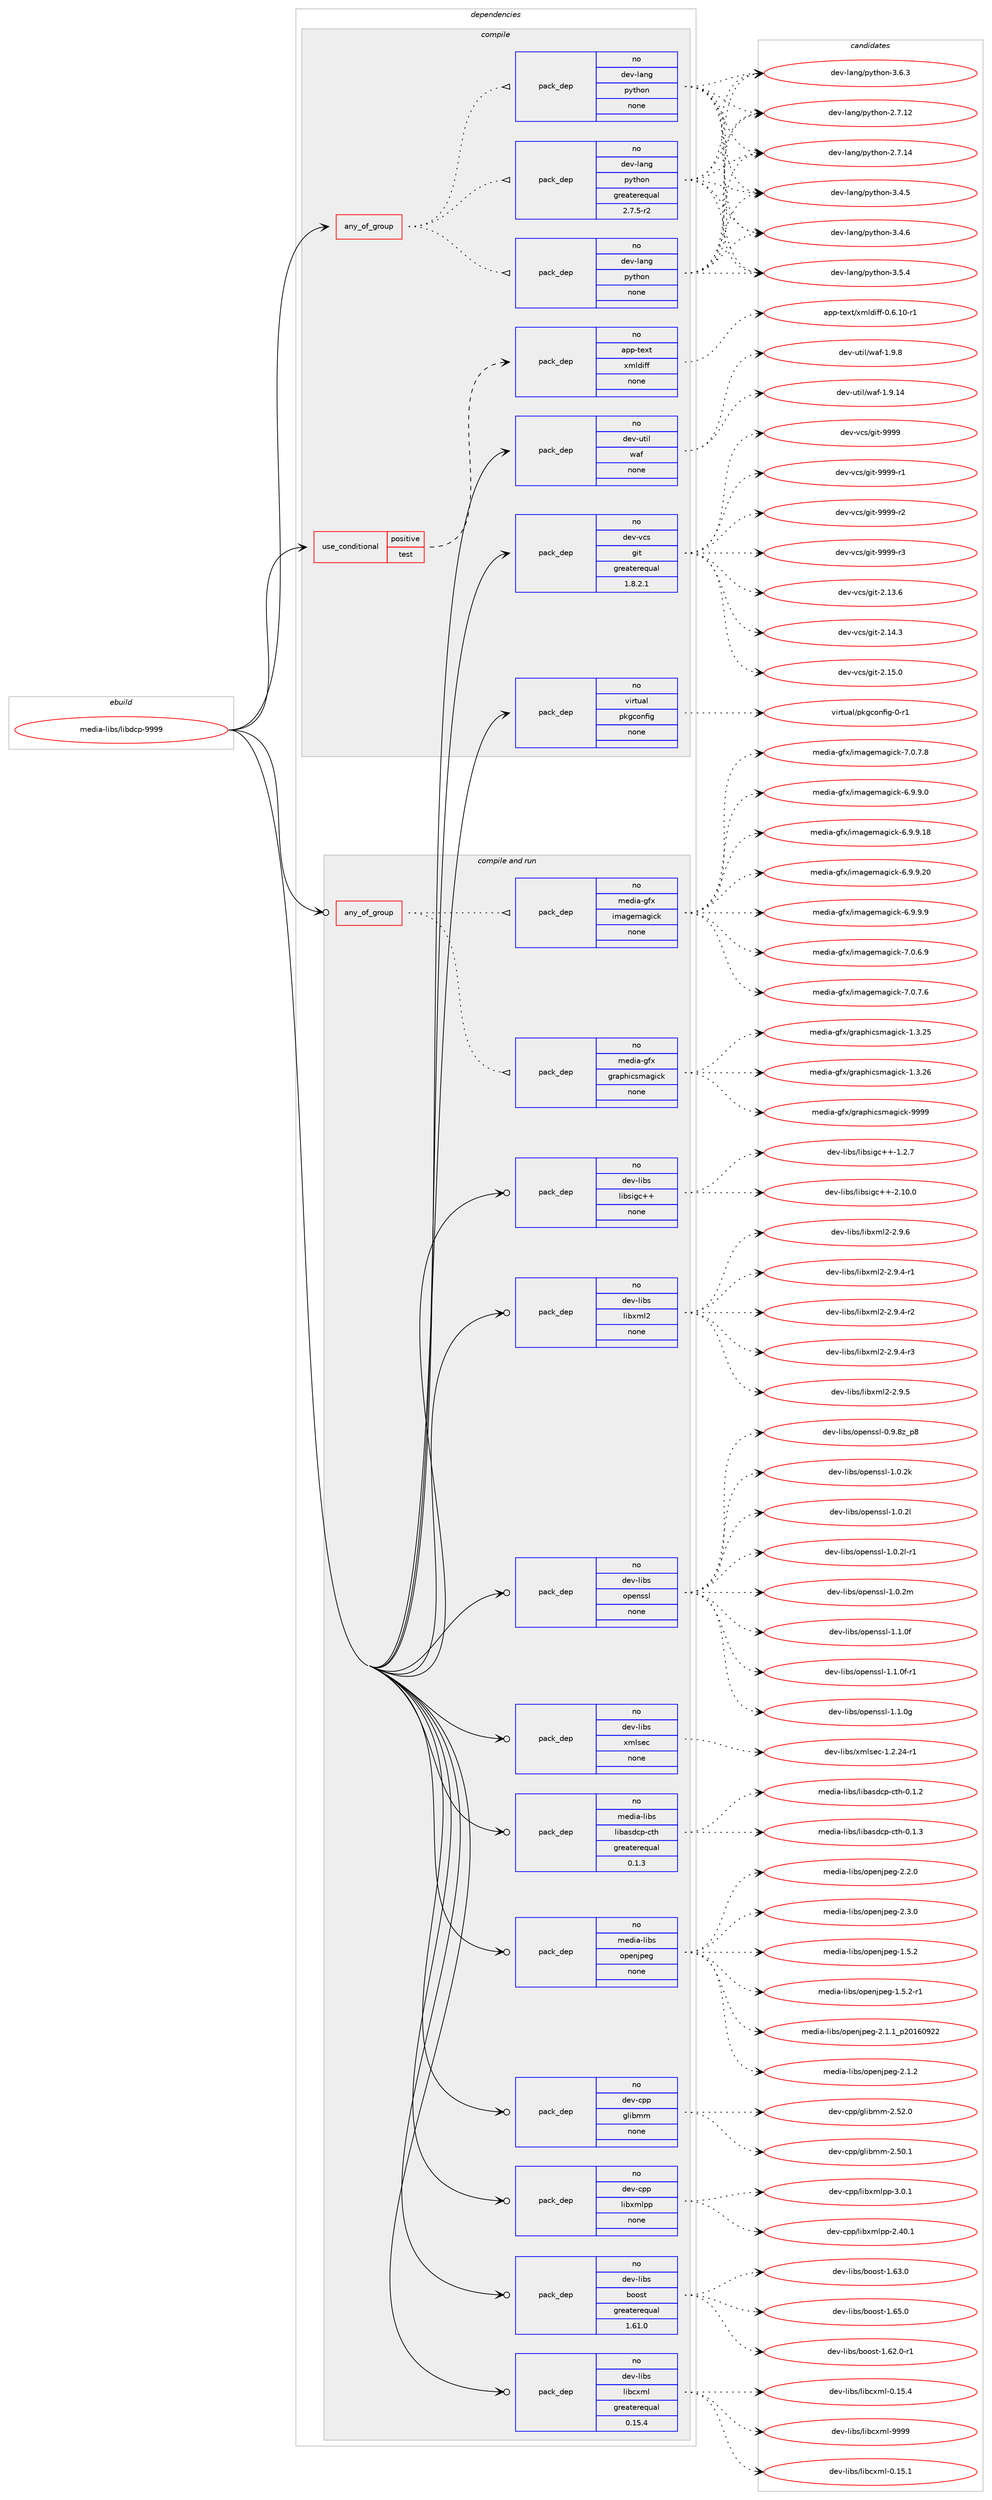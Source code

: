 digraph prolog {

# *************
# Graph options
# *************

newrank=true;
concentrate=true;
compound=true;
graph [rankdir=LR,fontname=Helvetica,fontsize=10,ranksep=1.5];#, ranksep=2.5, nodesep=0.2];
edge  [arrowhead=vee];
node  [fontname=Helvetica,fontsize=10];

# **********
# The ebuild
# **********

subgraph cluster_leftcol {
color=gray;
rank=same;
label=<<i>ebuild</i>>;
id [label="media-libs/libdcp-9999", color=red, width=4, href="../media-libs/libdcp-9999.svg"];
}

# ****************
# The dependencies
# ****************

subgraph cluster_midcol {
color=gray;
label=<<i>dependencies</i>>;
subgraph cluster_compile {
fillcolor="#eeeeee";
style=filled;
label=<<i>compile</i>>;
subgraph any5483 {
dependency363155 [label=<<TABLE BORDER="0" CELLBORDER="1" CELLSPACING="0" CELLPADDING="4"><TR><TD CELLPADDING="10">any_of_group</TD></TR></TABLE>>, shape=none, color=red];subgraph pack267943 {
dependency363156 [label=<<TABLE BORDER="0" CELLBORDER="1" CELLSPACING="0" CELLPADDING="4" WIDTH="220"><TR><TD ROWSPAN="6" CELLPADDING="30">pack_dep</TD></TR><TR><TD WIDTH="110">no</TD></TR><TR><TD>dev-lang</TD></TR><TR><TD>python</TD></TR><TR><TD>none</TD></TR><TR><TD></TD></TR></TABLE>>, shape=none, color=blue];
}
dependency363155:e -> dependency363156:w [weight=20,style="dotted",arrowhead="oinv"];
subgraph pack267944 {
dependency363157 [label=<<TABLE BORDER="0" CELLBORDER="1" CELLSPACING="0" CELLPADDING="4" WIDTH="220"><TR><TD ROWSPAN="6" CELLPADDING="30">pack_dep</TD></TR><TR><TD WIDTH="110">no</TD></TR><TR><TD>dev-lang</TD></TR><TR><TD>python</TD></TR><TR><TD>none</TD></TR><TR><TD></TD></TR></TABLE>>, shape=none, color=blue];
}
dependency363155:e -> dependency363157:w [weight=20,style="dotted",arrowhead="oinv"];
subgraph pack267945 {
dependency363158 [label=<<TABLE BORDER="0" CELLBORDER="1" CELLSPACING="0" CELLPADDING="4" WIDTH="220"><TR><TD ROWSPAN="6" CELLPADDING="30">pack_dep</TD></TR><TR><TD WIDTH="110">no</TD></TR><TR><TD>dev-lang</TD></TR><TR><TD>python</TD></TR><TR><TD>greaterequal</TD></TR><TR><TD>2.7.5-r2</TD></TR></TABLE>>, shape=none, color=blue];
}
dependency363155:e -> dependency363158:w [weight=20,style="dotted",arrowhead="oinv"];
}
id:e -> dependency363155:w [weight=20,style="solid",arrowhead="vee"];
subgraph cond89591 {
dependency363159 [label=<<TABLE BORDER="0" CELLBORDER="1" CELLSPACING="0" CELLPADDING="4"><TR><TD ROWSPAN="3" CELLPADDING="10">use_conditional</TD></TR><TR><TD>positive</TD></TR><TR><TD>test</TD></TR></TABLE>>, shape=none, color=red];
subgraph pack267946 {
dependency363160 [label=<<TABLE BORDER="0" CELLBORDER="1" CELLSPACING="0" CELLPADDING="4" WIDTH="220"><TR><TD ROWSPAN="6" CELLPADDING="30">pack_dep</TD></TR><TR><TD WIDTH="110">no</TD></TR><TR><TD>app-text</TD></TR><TR><TD>xmldiff</TD></TR><TR><TD>none</TD></TR><TR><TD></TD></TR></TABLE>>, shape=none, color=blue];
}
dependency363159:e -> dependency363160:w [weight=20,style="dashed",arrowhead="vee"];
}
id:e -> dependency363159:w [weight=20,style="solid",arrowhead="vee"];
subgraph pack267947 {
dependency363161 [label=<<TABLE BORDER="0" CELLBORDER="1" CELLSPACING="0" CELLPADDING="4" WIDTH="220"><TR><TD ROWSPAN="6" CELLPADDING="30">pack_dep</TD></TR><TR><TD WIDTH="110">no</TD></TR><TR><TD>dev-util</TD></TR><TR><TD>waf</TD></TR><TR><TD>none</TD></TR><TR><TD></TD></TR></TABLE>>, shape=none, color=blue];
}
id:e -> dependency363161:w [weight=20,style="solid",arrowhead="vee"];
subgraph pack267948 {
dependency363162 [label=<<TABLE BORDER="0" CELLBORDER="1" CELLSPACING="0" CELLPADDING="4" WIDTH="220"><TR><TD ROWSPAN="6" CELLPADDING="30">pack_dep</TD></TR><TR><TD WIDTH="110">no</TD></TR><TR><TD>dev-vcs</TD></TR><TR><TD>git</TD></TR><TR><TD>greaterequal</TD></TR><TR><TD>1.8.2.1</TD></TR></TABLE>>, shape=none, color=blue];
}
id:e -> dependency363162:w [weight=20,style="solid",arrowhead="vee"];
subgraph pack267949 {
dependency363163 [label=<<TABLE BORDER="0" CELLBORDER="1" CELLSPACING="0" CELLPADDING="4" WIDTH="220"><TR><TD ROWSPAN="6" CELLPADDING="30">pack_dep</TD></TR><TR><TD WIDTH="110">no</TD></TR><TR><TD>virtual</TD></TR><TR><TD>pkgconfig</TD></TR><TR><TD>none</TD></TR><TR><TD></TD></TR></TABLE>>, shape=none, color=blue];
}
id:e -> dependency363163:w [weight=20,style="solid",arrowhead="vee"];
}
subgraph cluster_compileandrun {
fillcolor="#eeeeee";
style=filled;
label=<<i>compile and run</i>>;
subgraph any5484 {
dependency363164 [label=<<TABLE BORDER="0" CELLBORDER="1" CELLSPACING="0" CELLPADDING="4"><TR><TD CELLPADDING="10">any_of_group</TD></TR></TABLE>>, shape=none, color=red];subgraph pack267950 {
dependency363165 [label=<<TABLE BORDER="0" CELLBORDER="1" CELLSPACING="0" CELLPADDING="4" WIDTH="220"><TR><TD ROWSPAN="6" CELLPADDING="30">pack_dep</TD></TR><TR><TD WIDTH="110">no</TD></TR><TR><TD>media-gfx</TD></TR><TR><TD>graphicsmagick</TD></TR><TR><TD>none</TD></TR><TR><TD></TD></TR></TABLE>>, shape=none, color=blue];
}
dependency363164:e -> dependency363165:w [weight=20,style="dotted",arrowhead="oinv"];
subgraph pack267951 {
dependency363166 [label=<<TABLE BORDER="0" CELLBORDER="1" CELLSPACING="0" CELLPADDING="4" WIDTH="220"><TR><TD ROWSPAN="6" CELLPADDING="30">pack_dep</TD></TR><TR><TD WIDTH="110">no</TD></TR><TR><TD>media-gfx</TD></TR><TR><TD>imagemagick</TD></TR><TR><TD>none</TD></TR><TR><TD></TD></TR></TABLE>>, shape=none, color=blue];
}
dependency363164:e -> dependency363166:w [weight=20,style="dotted",arrowhead="oinv"];
}
id:e -> dependency363164:w [weight=20,style="solid",arrowhead="odotvee"];
subgraph pack267952 {
dependency363167 [label=<<TABLE BORDER="0" CELLBORDER="1" CELLSPACING="0" CELLPADDING="4" WIDTH="220"><TR><TD ROWSPAN="6" CELLPADDING="30">pack_dep</TD></TR><TR><TD WIDTH="110">no</TD></TR><TR><TD>dev-cpp</TD></TR><TR><TD>glibmm</TD></TR><TR><TD>none</TD></TR><TR><TD></TD></TR></TABLE>>, shape=none, color=blue];
}
id:e -> dependency363167:w [weight=20,style="solid",arrowhead="odotvee"];
subgraph pack267953 {
dependency363168 [label=<<TABLE BORDER="0" CELLBORDER="1" CELLSPACING="0" CELLPADDING="4" WIDTH="220"><TR><TD ROWSPAN="6" CELLPADDING="30">pack_dep</TD></TR><TR><TD WIDTH="110">no</TD></TR><TR><TD>dev-cpp</TD></TR><TR><TD>libxmlpp</TD></TR><TR><TD>none</TD></TR><TR><TD></TD></TR></TABLE>>, shape=none, color=blue];
}
id:e -> dependency363168:w [weight=20,style="solid",arrowhead="odotvee"];
subgraph pack267954 {
dependency363169 [label=<<TABLE BORDER="0" CELLBORDER="1" CELLSPACING="0" CELLPADDING="4" WIDTH="220"><TR><TD ROWSPAN="6" CELLPADDING="30">pack_dep</TD></TR><TR><TD WIDTH="110">no</TD></TR><TR><TD>dev-libs</TD></TR><TR><TD>boost</TD></TR><TR><TD>greaterequal</TD></TR><TR><TD>1.61.0</TD></TR></TABLE>>, shape=none, color=blue];
}
id:e -> dependency363169:w [weight=20,style="solid",arrowhead="odotvee"];
subgraph pack267955 {
dependency363170 [label=<<TABLE BORDER="0" CELLBORDER="1" CELLSPACING="0" CELLPADDING="4" WIDTH="220"><TR><TD ROWSPAN="6" CELLPADDING="30">pack_dep</TD></TR><TR><TD WIDTH="110">no</TD></TR><TR><TD>dev-libs</TD></TR><TR><TD>libcxml</TD></TR><TR><TD>greaterequal</TD></TR><TR><TD>0.15.4</TD></TR></TABLE>>, shape=none, color=blue];
}
id:e -> dependency363170:w [weight=20,style="solid",arrowhead="odotvee"];
subgraph pack267956 {
dependency363171 [label=<<TABLE BORDER="0" CELLBORDER="1" CELLSPACING="0" CELLPADDING="4" WIDTH="220"><TR><TD ROWSPAN="6" CELLPADDING="30">pack_dep</TD></TR><TR><TD WIDTH="110">no</TD></TR><TR><TD>dev-libs</TD></TR><TR><TD>libsigc++</TD></TR><TR><TD>none</TD></TR><TR><TD></TD></TR></TABLE>>, shape=none, color=blue];
}
id:e -> dependency363171:w [weight=20,style="solid",arrowhead="odotvee"];
subgraph pack267957 {
dependency363172 [label=<<TABLE BORDER="0" CELLBORDER="1" CELLSPACING="0" CELLPADDING="4" WIDTH="220"><TR><TD ROWSPAN="6" CELLPADDING="30">pack_dep</TD></TR><TR><TD WIDTH="110">no</TD></TR><TR><TD>dev-libs</TD></TR><TR><TD>libxml2</TD></TR><TR><TD>none</TD></TR><TR><TD></TD></TR></TABLE>>, shape=none, color=blue];
}
id:e -> dependency363172:w [weight=20,style="solid",arrowhead="odotvee"];
subgraph pack267958 {
dependency363173 [label=<<TABLE BORDER="0" CELLBORDER="1" CELLSPACING="0" CELLPADDING="4" WIDTH="220"><TR><TD ROWSPAN="6" CELLPADDING="30">pack_dep</TD></TR><TR><TD WIDTH="110">no</TD></TR><TR><TD>dev-libs</TD></TR><TR><TD>openssl</TD></TR><TR><TD>none</TD></TR><TR><TD></TD></TR></TABLE>>, shape=none, color=blue];
}
id:e -> dependency363173:w [weight=20,style="solid",arrowhead="odotvee"];
subgraph pack267959 {
dependency363174 [label=<<TABLE BORDER="0" CELLBORDER="1" CELLSPACING="0" CELLPADDING="4" WIDTH="220"><TR><TD ROWSPAN="6" CELLPADDING="30">pack_dep</TD></TR><TR><TD WIDTH="110">no</TD></TR><TR><TD>dev-libs</TD></TR><TR><TD>xmlsec</TD></TR><TR><TD>none</TD></TR><TR><TD></TD></TR></TABLE>>, shape=none, color=blue];
}
id:e -> dependency363174:w [weight=20,style="solid",arrowhead="odotvee"];
subgraph pack267960 {
dependency363175 [label=<<TABLE BORDER="0" CELLBORDER="1" CELLSPACING="0" CELLPADDING="4" WIDTH="220"><TR><TD ROWSPAN="6" CELLPADDING="30">pack_dep</TD></TR><TR><TD WIDTH="110">no</TD></TR><TR><TD>media-libs</TD></TR><TR><TD>libasdcp-cth</TD></TR><TR><TD>greaterequal</TD></TR><TR><TD>0.1.3</TD></TR></TABLE>>, shape=none, color=blue];
}
id:e -> dependency363175:w [weight=20,style="solid",arrowhead="odotvee"];
subgraph pack267961 {
dependency363176 [label=<<TABLE BORDER="0" CELLBORDER="1" CELLSPACING="0" CELLPADDING="4" WIDTH="220"><TR><TD ROWSPAN="6" CELLPADDING="30">pack_dep</TD></TR><TR><TD WIDTH="110">no</TD></TR><TR><TD>media-libs</TD></TR><TR><TD>openjpeg</TD></TR><TR><TD>none</TD></TR><TR><TD></TD></TR></TABLE>>, shape=none, color=blue];
}
id:e -> dependency363176:w [weight=20,style="solid",arrowhead="odotvee"];
}
subgraph cluster_run {
fillcolor="#eeeeee";
style=filled;
label=<<i>run</i>>;
}
}

# **************
# The candidates
# **************

subgraph cluster_choices {
rank=same;
color=gray;
label=<<i>candidates</i>>;

subgraph choice267943 {
color=black;
nodesep=1;
choice10010111845108971101034711212111610411111045504655464950 [label="dev-lang/python-2.7.12", color=red, width=4,href="../dev-lang/python-2.7.12.svg"];
choice10010111845108971101034711212111610411111045504655464952 [label="dev-lang/python-2.7.14", color=red, width=4,href="../dev-lang/python-2.7.14.svg"];
choice100101118451089711010347112121116104111110455146524653 [label="dev-lang/python-3.4.5", color=red, width=4,href="../dev-lang/python-3.4.5.svg"];
choice100101118451089711010347112121116104111110455146524654 [label="dev-lang/python-3.4.6", color=red, width=4,href="../dev-lang/python-3.4.6.svg"];
choice100101118451089711010347112121116104111110455146534652 [label="dev-lang/python-3.5.4", color=red, width=4,href="../dev-lang/python-3.5.4.svg"];
choice100101118451089711010347112121116104111110455146544651 [label="dev-lang/python-3.6.3", color=red, width=4,href="../dev-lang/python-3.6.3.svg"];
dependency363156:e -> choice10010111845108971101034711212111610411111045504655464950:w [style=dotted,weight="100"];
dependency363156:e -> choice10010111845108971101034711212111610411111045504655464952:w [style=dotted,weight="100"];
dependency363156:e -> choice100101118451089711010347112121116104111110455146524653:w [style=dotted,weight="100"];
dependency363156:e -> choice100101118451089711010347112121116104111110455146524654:w [style=dotted,weight="100"];
dependency363156:e -> choice100101118451089711010347112121116104111110455146534652:w [style=dotted,weight="100"];
dependency363156:e -> choice100101118451089711010347112121116104111110455146544651:w [style=dotted,weight="100"];
}
subgraph choice267944 {
color=black;
nodesep=1;
choice10010111845108971101034711212111610411111045504655464950 [label="dev-lang/python-2.7.12", color=red, width=4,href="../dev-lang/python-2.7.12.svg"];
choice10010111845108971101034711212111610411111045504655464952 [label="dev-lang/python-2.7.14", color=red, width=4,href="../dev-lang/python-2.7.14.svg"];
choice100101118451089711010347112121116104111110455146524653 [label="dev-lang/python-3.4.5", color=red, width=4,href="../dev-lang/python-3.4.5.svg"];
choice100101118451089711010347112121116104111110455146524654 [label="dev-lang/python-3.4.6", color=red, width=4,href="../dev-lang/python-3.4.6.svg"];
choice100101118451089711010347112121116104111110455146534652 [label="dev-lang/python-3.5.4", color=red, width=4,href="../dev-lang/python-3.5.4.svg"];
choice100101118451089711010347112121116104111110455146544651 [label="dev-lang/python-3.6.3", color=red, width=4,href="../dev-lang/python-3.6.3.svg"];
dependency363157:e -> choice10010111845108971101034711212111610411111045504655464950:w [style=dotted,weight="100"];
dependency363157:e -> choice10010111845108971101034711212111610411111045504655464952:w [style=dotted,weight="100"];
dependency363157:e -> choice100101118451089711010347112121116104111110455146524653:w [style=dotted,weight="100"];
dependency363157:e -> choice100101118451089711010347112121116104111110455146524654:w [style=dotted,weight="100"];
dependency363157:e -> choice100101118451089711010347112121116104111110455146534652:w [style=dotted,weight="100"];
dependency363157:e -> choice100101118451089711010347112121116104111110455146544651:w [style=dotted,weight="100"];
}
subgraph choice267945 {
color=black;
nodesep=1;
choice10010111845108971101034711212111610411111045504655464950 [label="dev-lang/python-2.7.12", color=red, width=4,href="../dev-lang/python-2.7.12.svg"];
choice10010111845108971101034711212111610411111045504655464952 [label="dev-lang/python-2.7.14", color=red, width=4,href="../dev-lang/python-2.7.14.svg"];
choice100101118451089711010347112121116104111110455146524653 [label="dev-lang/python-3.4.5", color=red, width=4,href="../dev-lang/python-3.4.5.svg"];
choice100101118451089711010347112121116104111110455146524654 [label="dev-lang/python-3.4.6", color=red, width=4,href="../dev-lang/python-3.4.6.svg"];
choice100101118451089711010347112121116104111110455146534652 [label="dev-lang/python-3.5.4", color=red, width=4,href="../dev-lang/python-3.5.4.svg"];
choice100101118451089711010347112121116104111110455146544651 [label="dev-lang/python-3.6.3", color=red, width=4,href="../dev-lang/python-3.6.3.svg"];
dependency363158:e -> choice10010111845108971101034711212111610411111045504655464950:w [style=dotted,weight="100"];
dependency363158:e -> choice10010111845108971101034711212111610411111045504655464952:w [style=dotted,weight="100"];
dependency363158:e -> choice100101118451089711010347112121116104111110455146524653:w [style=dotted,weight="100"];
dependency363158:e -> choice100101118451089711010347112121116104111110455146524654:w [style=dotted,weight="100"];
dependency363158:e -> choice100101118451089711010347112121116104111110455146534652:w [style=dotted,weight="100"];
dependency363158:e -> choice100101118451089711010347112121116104111110455146544651:w [style=dotted,weight="100"];
}
subgraph choice267946 {
color=black;
nodesep=1;
choice971121124511610112011647120109108100105102102454846544649484511449 [label="app-text/xmldiff-0.6.10-r1", color=red, width=4,href="../app-text/xmldiff-0.6.10-r1.svg"];
dependency363160:e -> choice971121124511610112011647120109108100105102102454846544649484511449:w [style=dotted,weight="100"];
}
subgraph choice267947 {
color=black;
nodesep=1;
choice10010111845117116105108471199710245494657464952 [label="dev-util/waf-1.9.14", color=red, width=4,href="../dev-util/waf-1.9.14.svg"];
choice100101118451171161051084711997102454946574656 [label="dev-util/waf-1.9.8", color=red, width=4,href="../dev-util/waf-1.9.8.svg"];
dependency363161:e -> choice10010111845117116105108471199710245494657464952:w [style=dotted,weight="100"];
dependency363161:e -> choice100101118451171161051084711997102454946574656:w [style=dotted,weight="100"];
}
subgraph choice267948 {
color=black;
nodesep=1;
choice10010111845118991154710310511645504649514654 [label="dev-vcs/git-2.13.6", color=red, width=4,href="../dev-vcs/git-2.13.6.svg"];
choice10010111845118991154710310511645504649524651 [label="dev-vcs/git-2.14.3", color=red, width=4,href="../dev-vcs/git-2.14.3.svg"];
choice10010111845118991154710310511645504649534648 [label="dev-vcs/git-2.15.0", color=red, width=4,href="../dev-vcs/git-2.15.0.svg"];
choice1001011184511899115471031051164557575757 [label="dev-vcs/git-9999", color=red, width=4,href="../dev-vcs/git-9999.svg"];
choice10010111845118991154710310511645575757574511449 [label="dev-vcs/git-9999-r1", color=red, width=4,href="../dev-vcs/git-9999-r1.svg"];
choice10010111845118991154710310511645575757574511450 [label="dev-vcs/git-9999-r2", color=red, width=4,href="../dev-vcs/git-9999-r2.svg"];
choice10010111845118991154710310511645575757574511451 [label="dev-vcs/git-9999-r3", color=red, width=4,href="../dev-vcs/git-9999-r3.svg"];
dependency363162:e -> choice10010111845118991154710310511645504649514654:w [style=dotted,weight="100"];
dependency363162:e -> choice10010111845118991154710310511645504649524651:w [style=dotted,weight="100"];
dependency363162:e -> choice10010111845118991154710310511645504649534648:w [style=dotted,weight="100"];
dependency363162:e -> choice1001011184511899115471031051164557575757:w [style=dotted,weight="100"];
dependency363162:e -> choice10010111845118991154710310511645575757574511449:w [style=dotted,weight="100"];
dependency363162:e -> choice10010111845118991154710310511645575757574511450:w [style=dotted,weight="100"];
dependency363162:e -> choice10010111845118991154710310511645575757574511451:w [style=dotted,weight="100"];
}
subgraph choice267949 {
color=black;
nodesep=1;
choice11810511411611797108471121071039911111010210510345484511449 [label="virtual/pkgconfig-0-r1", color=red, width=4,href="../virtual/pkgconfig-0-r1.svg"];
dependency363163:e -> choice11810511411611797108471121071039911111010210510345484511449:w [style=dotted,weight="100"];
}
subgraph choice267950 {
color=black;
nodesep=1;
choice1091011001059745103102120471031149711210410599115109971031059910745494651465053 [label="media-gfx/graphicsmagick-1.3.25", color=red, width=4,href="../media-gfx/graphicsmagick-1.3.25.svg"];
choice1091011001059745103102120471031149711210410599115109971031059910745494651465054 [label="media-gfx/graphicsmagick-1.3.26", color=red, width=4,href="../media-gfx/graphicsmagick-1.3.26.svg"];
choice109101100105974510310212047103114971121041059911510997103105991074557575757 [label="media-gfx/graphicsmagick-9999", color=red, width=4,href="../media-gfx/graphicsmagick-9999.svg"];
dependency363165:e -> choice1091011001059745103102120471031149711210410599115109971031059910745494651465053:w [style=dotted,weight="100"];
dependency363165:e -> choice1091011001059745103102120471031149711210410599115109971031059910745494651465054:w [style=dotted,weight="100"];
dependency363165:e -> choice109101100105974510310212047103114971121041059911510997103105991074557575757:w [style=dotted,weight="100"];
}
subgraph choice267951 {
color=black;
nodesep=1;
choice1091011001059745103102120471051099710310110997103105991074554465746574648 [label="media-gfx/imagemagick-6.9.9.0", color=red, width=4,href="../media-gfx/imagemagick-6.9.9.0.svg"];
choice109101100105974510310212047105109971031011099710310599107455446574657464956 [label="media-gfx/imagemagick-6.9.9.18", color=red, width=4,href="../media-gfx/imagemagick-6.9.9.18.svg"];
choice109101100105974510310212047105109971031011099710310599107455446574657465048 [label="media-gfx/imagemagick-6.9.9.20", color=red, width=4,href="../media-gfx/imagemagick-6.9.9.20.svg"];
choice1091011001059745103102120471051099710310110997103105991074554465746574657 [label="media-gfx/imagemagick-6.9.9.9", color=red, width=4,href="../media-gfx/imagemagick-6.9.9.9.svg"];
choice1091011001059745103102120471051099710310110997103105991074555464846544657 [label="media-gfx/imagemagick-7.0.6.9", color=red, width=4,href="../media-gfx/imagemagick-7.0.6.9.svg"];
choice1091011001059745103102120471051099710310110997103105991074555464846554654 [label="media-gfx/imagemagick-7.0.7.6", color=red, width=4,href="../media-gfx/imagemagick-7.0.7.6.svg"];
choice1091011001059745103102120471051099710310110997103105991074555464846554656 [label="media-gfx/imagemagick-7.0.7.8", color=red, width=4,href="../media-gfx/imagemagick-7.0.7.8.svg"];
dependency363166:e -> choice1091011001059745103102120471051099710310110997103105991074554465746574648:w [style=dotted,weight="100"];
dependency363166:e -> choice109101100105974510310212047105109971031011099710310599107455446574657464956:w [style=dotted,weight="100"];
dependency363166:e -> choice109101100105974510310212047105109971031011099710310599107455446574657465048:w [style=dotted,weight="100"];
dependency363166:e -> choice1091011001059745103102120471051099710310110997103105991074554465746574657:w [style=dotted,weight="100"];
dependency363166:e -> choice1091011001059745103102120471051099710310110997103105991074555464846544657:w [style=dotted,weight="100"];
dependency363166:e -> choice1091011001059745103102120471051099710310110997103105991074555464846554654:w [style=dotted,weight="100"];
dependency363166:e -> choice1091011001059745103102120471051099710310110997103105991074555464846554656:w [style=dotted,weight="100"];
}
subgraph choice267952 {
color=black;
nodesep=1;
choice1001011184599112112471031081059810910945504653484649 [label="dev-cpp/glibmm-2.50.1", color=red, width=4,href="../dev-cpp/glibmm-2.50.1.svg"];
choice1001011184599112112471031081059810910945504653504648 [label="dev-cpp/glibmm-2.52.0", color=red, width=4,href="../dev-cpp/glibmm-2.52.0.svg"];
dependency363167:e -> choice1001011184599112112471031081059810910945504653484649:w [style=dotted,weight="100"];
dependency363167:e -> choice1001011184599112112471031081059810910945504653504648:w [style=dotted,weight="100"];
}
subgraph choice267953 {
color=black;
nodesep=1;
choice1001011184599112112471081059812010910811211245504652484649 [label="dev-cpp/libxmlpp-2.40.1", color=red, width=4,href="../dev-cpp/libxmlpp-2.40.1.svg"];
choice10010111845991121124710810598120109108112112455146484649 [label="dev-cpp/libxmlpp-3.0.1", color=red, width=4,href="../dev-cpp/libxmlpp-3.0.1.svg"];
dependency363168:e -> choice1001011184599112112471081059812010910811211245504652484649:w [style=dotted,weight="100"];
dependency363168:e -> choice10010111845991121124710810598120109108112112455146484649:w [style=dotted,weight="100"];
}
subgraph choice267954 {
color=black;
nodesep=1;
choice10010111845108105981154798111111115116454946545046484511449 [label="dev-libs/boost-1.62.0-r1", color=red, width=4,href="../dev-libs/boost-1.62.0-r1.svg"];
choice1001011184510810598115479811111111511645494654514648 [label="dev-libs/boost-1.63.0", color=red, width=4,href="../dev-libs/boost-1.63.0.svg"];
choice1001011184510810598115479811111111511645494654534648 [label="dev-libs/boost-1.65.0", color=red, width=4,href="../dev-libs/boost-1.65.0.svg"];
dependency363169:e -> choice10010111845108105981154798111111115116454946545046484511449:w [style=dotted,weight="100"];
dependency363169:e -> choice1001011184510810598115479811111111511645494654514648:w [style=dotted,weight="100"];
dependency363169:e -> choice1001011184510810598115479811111111511645494654534648:w [style=dotted,weight="100"];
}
subgraph choice267955 {
color=black;
nodesep=1;
choice100101118451081059811547108105989912010910845484649534649 [label="dev-libs/libcxml-0.15.1", color=red, width=4,href="../dev-libs/libcxml-0.15.1.svg"];
choice100101118451081059811547108105989912010910845484649534652 [label="dev-libs/libcxml-0.15.4", color=red, width=4,href="../dev-libs/libcxml-0.15.4.svg"];
choice10010111845108105981154710810598991201091084557575757 [label="dev-libs/libcxml-9999", color=red, width=4,href="../dev-libs/libcxml-9999.svg"];
dependency363170:e -> choice100101118451081059811547108105989912010910845484649534649:w [style=dotted,weight="100"];
dependency363170:e -> choice100101118451081059811547108105989912010910845484649534652:w [style=dotted,weight="100"];
dependency363170:e -> choice10010111845108105981154710810598991201091084557575757:w [style=dotted,weight="100"];
}
subgraph choice267956 {
color=black;
nodesep=1;
choice10010111845108105981154710810598115105103994343454946504655 [label="dev-libs/libsigc++-1.2.7", color=red, width=4,href="../dev-libs/libsigc++-1.2.7.svg"];
choice1001011184510810598115471081059811510510399434345504649484648 [label="dev-libs/libsigc++-2.10.0", color=red, width=4,href="../dev-libs/libsigc++-2.10.0.svg"];
dependency363171:e -> choice10010111845108105981154710810598115105103994343454946504655:w [style=dotted,weight="100"];
dependency363171:e -> choice1001011184510810598115471081059811510510399434345504649484648:w [style=dotted,weight="100"];
}
subgraph choice267957 {
color=black;
nodesep=1;
choice10010111845108105981154710810598120109108504550465746524511449 [label="dev-libs/libxml2-2.9.4-r1", color=red, width=4,href="../dev-libs/libxml2-2.9.4-r1.svg"];
choice10010111845108105981154710810598120109108504550465746524511450 [label="dev-libs/libxml2-2.9.4-r2", color=red, width=4,href="../dev-libs/libxml2-2.9.4-r2.svg"];
choice10010111845108105981154710810598120109108504550465746524511451 [label="dev-libs/libxml2-2.9.4-r3", color=red, width=4,href="../dev-libs/libxml2-2.9.4-r3.svg"];
choice1001011184510810598115471081059812010910850455046574653 [label="dev-libs/libxml2-2.9.5", color=red, width=4,href="../dev-libs/libxml2-2.9.5.svg"];
choice1001011184510810598115471081059812010910850455046574654 [label="dev-libs/libxml2-2.9.6", color=red, width=4,href="../dev-libs/libxml2-2.9.6.svg"];
dependency363172:e -> choice10010111845108105981154710810598120109108504550465746524511449:w [style=dotted,weight="100"];
dependency363172:e -> choice10010111845108105981154710810598120109108504550465746524511450:w [style=dotted,weight="100"];
dependency363172:e -> choice10010111845108105981154710810598120109108504550465746524511451:w [style=dotted,weight="100"];
dependency363172:e -> choice1001011184510810598115471081059812010910850455046574653:w [style=dotted,weight="100"];
dependency363172:e -> choice1001011184510810598115471081059812010910850455046574654:w [style=dotted,weight="100"];
}
subgraph choice267958 {
color=black;
nodesep=1;
choice1001011184510810598115471111121011101151151084548465746561229511256 [label="dev-libs/openssl-0.9.8z_p8", color=red, width=4,href="../dev-libs/openssl-0.9.8z_p8.svg"];
choice100101118451081059811547111112101110115115108454946484650107 [label="dev-libs/openssl-1.0.2k", color=red, width=4,href="../dev-libs/openssl-1.0.2k.svg"];
choice100101118451081059811547111112101110115115108454946484650108 [label="dev-libs/openssl-1.0.2l", color=red, width=4,href="../dev-libs/openssl-1.0.2l.svg"];
choice1001011184510810598115471111121011101151151084549464846501084511449 [label="dev-libs/openssl-1.0.2l-r1", color=red, width=4,href="../dev-libs/openssl-1.0.2l-r1.svg"];
choice100101118451081059811547111112101110115115108454946484650109 [label="dev-libs/openssl-1.0.2m", color=red, width=4,href="../dev-libs/openssl-1.0.2m.svg"];
choice100101118451081059811547111112101110115115108454946494648102 [label="dev-libs/openssl-1.1.0f", color=red, width=4,href="../dev-libs/openssl-1.1.0f.svg"];
choice1001011184510810598115471111121011101151151084549464946481024511449 [label="dev-libs/openssl-1.1.0f-r1", color=red, width=4,href="../dev-libs/openssl-1.1.0f-r1.svg"];
choice100101118451081059811547111112101110115115108454946494648103 [label="dev-libs/openssl-1.1.0g", color=red, width=4,href="../dev-libs/openssl-1.1.0g.svg"];
dependency363173:e -> choice1001011184510810598115471111121011101151151084548465746561229511256:w [style=dotted,weight="100"];
dependency363173:e -> choice100101118451081059811547111112101110115115108454946484650107:w [style=dotted,weight="100"];
dependency363173:e -> choice100101118451081059811547111112101110115115108454946484650108:w [style=dotted,weight="100"];
dependency363173:e -> choice1001011184510810598115471111121011101151151084549464846501084511449:w [style=dotted,weight="100"];
dependency363173:e -> choice100101118451081059811547111112101110115115108454946484650109:w [style=dotted,weight="100"];
dependency363173:e -> choice100101118451081059811547111112101110115115108454946494648102:w [style=dotted,weight="100"];
dependency363173:e -> choice1001011184510810598115471111121011101151151084549464946481024511449:w [style=dotted,weight="100"];
dependency363173:e -> choice100101118451081059811547111112101110115115108454946494648103:w [style=dotted,weight="100"];
}
subgraph choice267959 {
color=black;
nodesep=1;
choice10010111845108105981154712010910811510199454946504650524511449 [label="dev-libs/xmlsec-1.2.24-r1", color=red, width=4,href="../dev-libs/xmlsec-1.2.24-r1.svg"];
dependency363174:e -> choice10010111845108105981154712010910811510199454946504650524511449:w [style=dotted,weight="100"];
}
subgraph choice267960 {
color=black;
nodesep=1;
choice109101100105974510810598115471081059897115100991124599116104454846494650 [label="media-libs/libasdcp-cth-0.1.2", color=red, width=4,href="../media-libs/libasdcp-cth-0.1.2.svg"];
choice109101100105974510810598115471081059897115100991124599116104454846494651 [label="media-libs/libasdcp-cth-0.1.3", color=red, width=4,href="../media-libs/libasdcp-cth-0.1.3.svg"];
dependency363175:e -> choice109101100105974510810598115471081059897115100991124599116104454846494650:w [style=dotted,weight="100"];
dependency363175:e -> choice109101100105974510810598115471081059897115100991124599116104454846494651:w [style=dotted,weight="100"];
}
subgraph choice267961 {
color=black;
nodesep=1;
choice10910110010597451081059811547111112101110106112101103454946534650 [label="media-libs/openjpeg-1.5.2", color=red, width=4,href="../media-libs/openjpeg-1.5.2.svg"];
choice109101100105974510810598115471111121011101061121011034549465346504511449 [label="media-libs/openjpeg-1.5.2-r1", color=red, width=4,href="../media-libs/openjpeg-1.5.2-r1.svg"];
choice10910110010597451081059811547111112101110106112101103455046494649951125048495448575050 [label="media-libs/openjpeg-2.1.1_p20160922", color=red, width=4,href="../media-libs/openjpeg-2.1.1_p20160922.svg"];
choice10910110010597451081059811547111112101110106112101103455046494650 [label="media-libs/openjpeg-2.1.2", color=red, width=4,href="../media-libs/openjpeg-2.1.2.svg"];
choice10910110010597451081059811547111112101110106112101103455046504648 [label="media-libs/openjpeg-2.2.0", color=red, width=4,href="../media-libs/openjpeg-2.2.0.svg"];
choice10910110010597451081059811547111112101110106112101103455046514648 [label="media-libs/openjpeg-2.3.0", color=red, width=4,href="../media-libs/openjpeg-2.3.0.svg"];
dependency363176:e -> choice10910110010597451081059811547111112101110106112101103454946534650:w [style=dotted,weight="100"];
dependency363176:e -> choice109101100105974510810598115471111121011101061121011034549465346504511449:w [style=dotted,weight="100"];
dependency363176:e -> choice10910110010597451081059811547111112101110106112101103455046494649951125048495448575050:w [style=dotted,weight="100"];
dependency363176:e -> choice10910110010597451081059811547111112101110106112101103455046494650:w [style=dotted,weight="100"];
dependency363176:e -> choice10910110010597451081059811547111112101110106112101103455046504648:w [style=dotted,weight="100"];
dependency363176:e -> choice10910110010597451081059811547111112101110106112101103455046514648:w [style=dotted,weight="100"];
}
}

}

